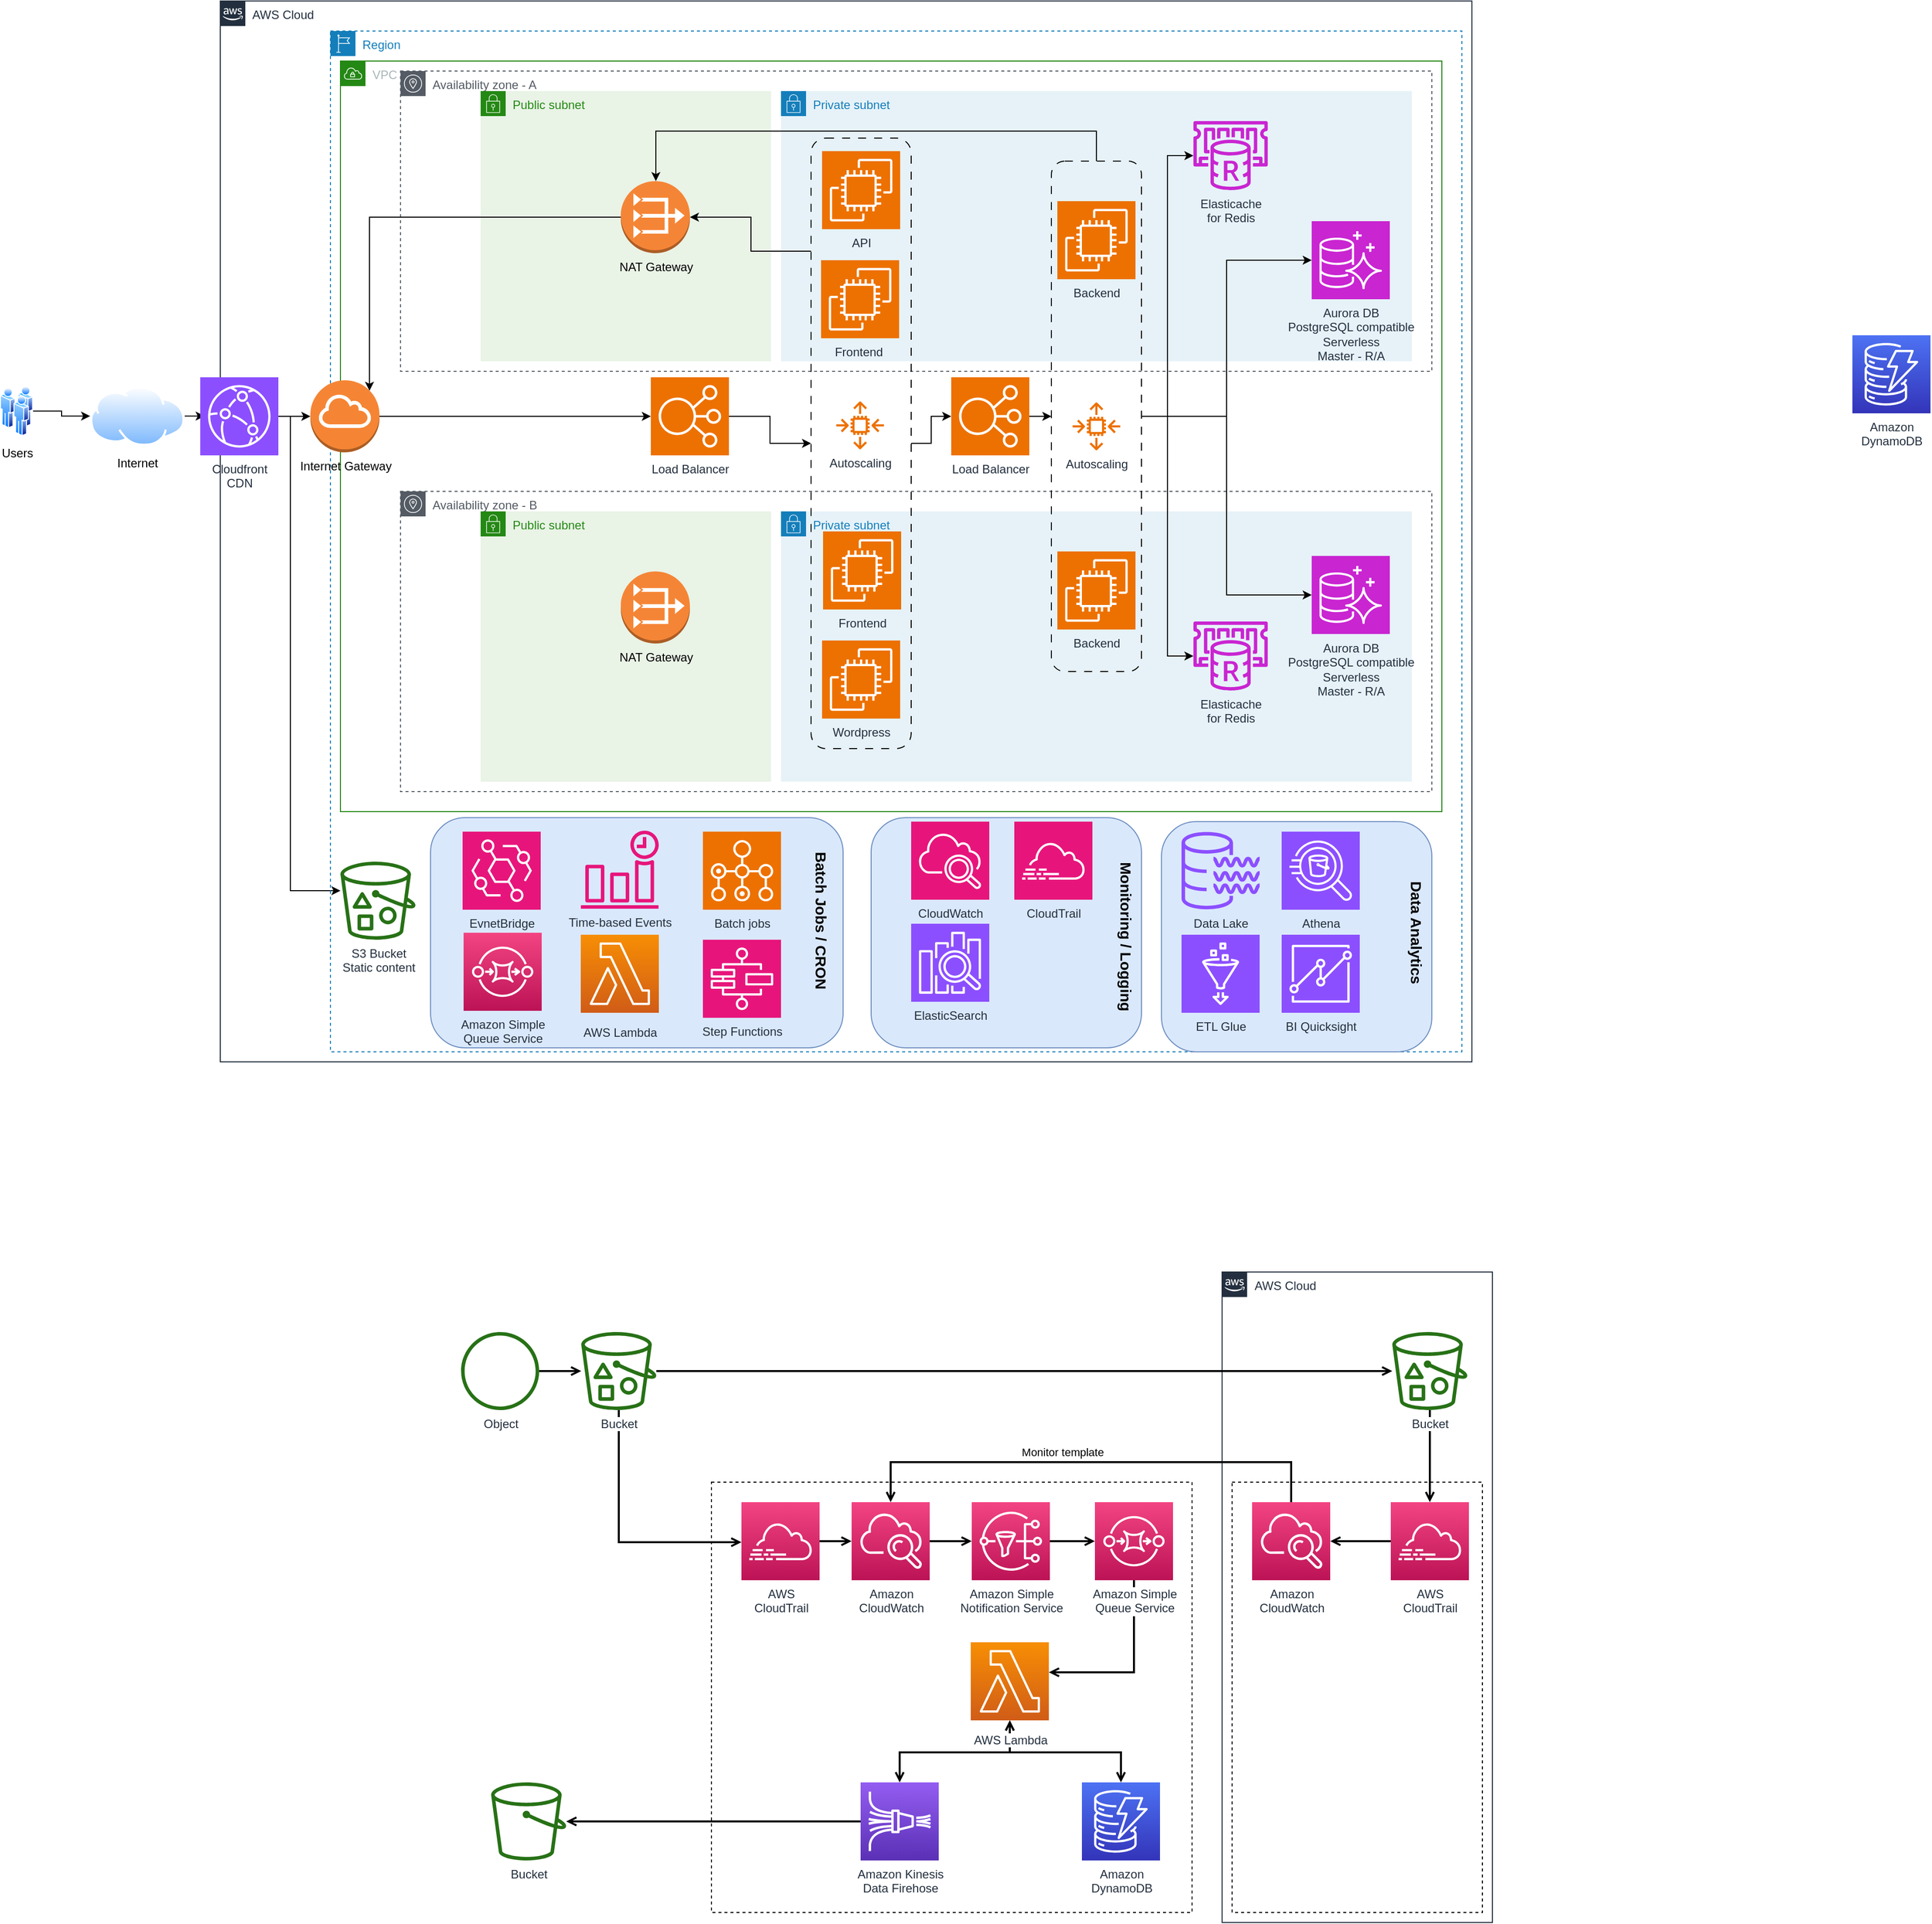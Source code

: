 <mxfile version="22.0.4" type="github">
  <diagram id="Ht1M8jgEwFfnCIfOTk4-" name="Page-1">
    <mxGraphModel dx="3054" dy="1126" grid="1" gridSize="10" guides="1" tooltips="1" connect="1" arrows="1" fold="1" page="1" pageScale="1" pageWidth="1169" pageHeight="827" math="0" shadow="0">
      <root>
        <mxCell id="0" />
        <mxCell id="1" parent="0" />
        <mxCell id="UEzPUAAOIrF-is8g5C7q-74" value="AWS Cloud" style="points=[[0,0],[0.25,0],[0.5,0],[0.75,0],[1,0],[1,0.25],[1,0.5],[1,0.75],[1,1],[0.75,1],[0.5,1],[0.25,1],[0,1],[0,0.75],[0,0.5],[0,0.25]];outlineConnect=0;gradientColor=none;html=1;whiteSpace=wrap;fontSize=12;fontStyle=0;shape=mxgraph.aws4.group;grIcon=mxgraph.aws4.group_aws_cloud_alt;strokeColor=#232F3E;fillColor=none;verticalAlign=top;align=left;spacingLeft=30;fontColor=#232F3E;dashed=0;labelBackgroundColor=#ffffff;container=0;pointerEvents=0;collapsible=0;recursiveResize=0;" parent="1" vertex="1">
          <mxGeometry x="-50" y="80" width="1250" height="1060" as="geometry" />
        </mxCell>
        <mxCell id="UEzPUAAOIrF-is8g5C7q-107" value="" style="rounded=0;whiteSpace=wrap;html=1;labelBackgroundColor=none;fillColor=none;dashed=1;container=1;pointerEvents=0;collapsible=0;recursiveResize=0;" parent="1" vertex="1">
          <mxGeometry x="440.5" y="1560" width="480" height="430" as="geometry" />
        </mxCell>
        <mxCell id="UEzPUAAOIrF-is8g5C7q-75" value="AWS Cloud" style="points=[[0,0],[0.25,0],[0.5,0],[0.75,0],[1,0],[1,0.25],[1,0.5],[1,0.75],[1,1],[0.75,1],[0.5,1],[0.25,1],[0,1],[0,0.75],[0,0.5],[0,0.25]];outlineConnect=0;gradientColor=none;html=1;whiteSpace=wrap;fontSize=12;fontStyle=0;shape=mxgraph.aws4.group;grIcon=mxgraph.aws4.group_aws_cloud_alt;strokeColor=#232F3E;fillColor=none;verticalAlign=top;align=left;spacingLeft=30;fontColor=#232F3E;dashed=0;labelBackgroundColor=#ffffff;container=1;pointerEvents=0;collapsible=0;recursiveResize=0;" parent="1" vertex="1">
          <mxGeometry x="950.5" y="1350" width="270" height="650" as="geometry" />
        </mxCell>
        <mxCell id="UEzPUAAOIrF-is8g5C7q-88" value="" style="edgeStyle=orthogonalEdgeStyle;rounded=0;orthogonalLoop=1;jettySize=auto;html=1;endArrow=open;endFill=0;strokeWidth=2;" parent="1" source="UEzPUAAOIrF-is8g5C7q-76" target="UEzPUAAOIrF-is8g5C7q-77" edge="1">
          <mxGeometry relative="1" as="geometry" />
        </mxCell>
        <mxCell id="UEzPUAAOIrF-is8g5C7q-89" value="" style="edgeStyle=orthogonalEdgeStyle;rounded=0;orthogonalLoop=1;jettySize=auto;html=1;endArrow=open;endFill=0;strokeWidth=2;" parent="1" source="UEzPUAAOIrF-is8g5C7q-77" target="UEzPUAAOIrF-is8g5C7q-79" edge="1">
          <mxGeometry relative="1" as="geometry">
            <Array as="points">
              <mxPoint x="348.5" y="1620" />
            </Array>
          </mxGeometry>
        </mxCell>
        <mxCell id="UEzPUAAOIrF-is8g5C7q-106" style="edgeStyle=orthogonalEdgeStyle;rounded=0;orthogonalLoop=1;jettySize=auto;html=1;endArrow=open;endFill=0;strokeWidth=2;" parent="1" source="UEzPUAAOIrF-is8g5C7q-77" target="UEzPUAAOIrF-is8g5C7q-78" edge="1">
          <mxGeometry relative="1" as="geometry" />
        </mxCell>
        <mxCell id="UEzPUAAOIrF-is8g5C7q-104" style="edgeStyle=orthogonalEdgeStyle;rounded=0;orthogonalLoop=1;jettySize=auto;html=1;endArrow=open;endFill=0;strokeWidth=2;" parent="1" source="UEzPUAAOIrF-is8g5C7q-78" target="UEzPUAAOIrF-is8g5C7q-84" edge="1">
          <mxGeometry relative="1" as="geometry" />
        </mxCell>
        <mxCell id="UEzPUAAOIrF-is8g5C7q-90" value="" style="edgeStyle=orthogonalEdgeStyle;rounded=0;orthogonalLoop=1;jettySize=auto;html=1;endArrow=open;endFill=0;strokeWidth=2;" parent="1" source="UEzPUAAOIrF-is8g5C7q-79" target="UEzPUAAOIrF-is8g5C7q-80" edge="1">
          <mxGeometry relative="1" as="geometry" />
        </mxCell>
        <mxCell id="UEzPUAAOIrF-is8g5C7q-91" value="" style="edgeStyle=orthogonalEdgeStyle;rounded=0;orthogonalLoop=1;jettySize=auto;html=1;endArrow=open;endFill=0;strokeWidth=2;" parent="1" source="UEzPUAAOIrF-is8g5C7q-80" target="UEzPUAAOIrF-is8g5C7q-81" edge="1">
          <mxGeometry relative="1" as="geometry" />
        </mxCell>
        <mxCell id="UEzPUAAOIrF-is8g5C7q-92" value="" style="edgeStyle=orthogonalEdgeStyle;rounded=0;orthogonalLoop=1;jettySize=auto;html=1;endArrow=open;endFill=0;strokeWidth=2;" parent="1" source="UEzPUAAOIrF-is8g5C7q-81" target="UEzPUAAOIrF-is8g5C7q-82" edge="1">
          <mxGeometry relative="1" as="geometry" />
        </mxCell>
        <mxCell id="UEzPUAAOIrF-is8g5C7q-93" style="edgeStyle=orthogonalEdgeStyle;rounded=0;orthogonalLoop=1;jettySize=auto;html=1;endArrow=open;endFill=0;strokeWidth=2;" parent="1" source="UEzPUAAOIrF-is8g5C7q-82" target="UEzPUAAOIrF-is8g5C7q-85" edge="1">
          <mxGeometry relative="1" as="geometry">
            <Array as="points">
              <mxPoint x="862.5" y="1750" />
            </Array>
          </mxGeometry>
        </mxCell>
        <mxCell id="UEzPUAAOIrF-is8g5C7q-105" value="Monitor template" style="edgeStyle=orthogonalEdgeStyle;rounded=0;orthogonalLoop=1;jettySize=auto;html=1;endArrow=open;endFill=0;strokeWidth=2;" parent="1" source="UEzPUAAOIrF-is8g5C7q-83" target="UEzPUAAOIrF-is8g5C7q-80" edge="1">
          <mxGeometry x="0.121" y="-10" relative="1" as="geometry">
            <Array as="points">
              <mxPoint x="1019.5" y="1540" />
              <mxPoint x="619.5" y="1540" />
            </Array>
            <mxPoint as="offset" />
          </mxGeometry>
        </mxCell>
        <mxCell id="UEzPUAAOIrF-is8g5C7q-101" value="" style="edgeStyle=orthogonalEdgeStyle;rounded=0;orthogonalLoop=1;jettySize=auto;html=1;endArrow=open;endFill=0;strokeWidth=2;" parent="1" source="UEzPUAAOIrF-is8g5C7q-84" target="UEzPUAAOIrF-is8g5C7q-83" edge="1">
          <mxGeometry relative="1" as="geometry" />
        </mxCell>
        <mxCell id="UEzPUAAOIrF-is8g5C7q-96" style="edgeStyle=orthogonalEdgeStyle;rounded=0;orthogonalLoop=1;jettySize=auto;html=1;endArrow=open;endFill=0;strokeWidth=2;startArrow=open;startFill=0;" parent="1" source="UEzPUAAOIrF-is8g5C7q-85" target="UEzPUAAOIrF-is8g5C7q-86" edge="1">
          <mxGeometry relative="1" as="geometry">
            <Array as="points">
              <mxPoint x="738.5" y="1830" />
              <mxPoint x="628.5" y="1830" />
            </Array>
          </mxGeometry>
        </mxCell>
        <mxCell id="UEzPUAAOIrF-is8g5C7q-97" style="edgeStyle=orthogonalEdgeStyle;rounded=0;orthogonalLoop=1;jettySize=auto;html=1;endArrow=open;endFill=0;strokeWidth=2;startArrow=open;startFill=0;" parent="1" source="UEzPUAAOIrF-is8g5C7q-85" target="UEzPUAAOIrF-is8g5C7q-87" edge="1">
          <mxGeometry relative="1" as="geometry">
            <Array as="points">
              <mxPoint x="784.5" y="1830" />
              <mxPoint x="959.5" y="1830" />
            </Array>
          </mxGeometry>
        </mxCell>
        <mxCell id="UEzPUAAOIrF-is8g5C7q-100" style="edgeStyle=orthogonalEdgeStyle;rounded=0;orthogonalLoop=1;jettySize=auto;html=1;endArrow=open;endFill=0;strokeWidth=2;" parent="1" source="UEzPUAAOIrF-is8g5C7q-86" target="UEzPUAAOIrF-is8g5C7q-98" edge="1">
          <mxGeometry relative="1" as="geometry" />
        </mxCell>
        <mxCell id="UEzPUAAOIrF-is8g5C7q-76" value="Object" style="outlineConnect=0;fontColor=#232F3E;gradientColor=none;fillColor=#277116;strokeColor=none;dashed=0;verticalLabelPosition=bottom;verticalAlign=top;align=center;html=1;fontSize=12;fontStyle=0;aspect=fixed;pointerEvents=1;shape=mxgraph.aws4.object;labelBackgroundColor=#ffffff;" parent="1" vertex="1">
          <mxGeometry x="190.5" y="1410" width="78" height="78" as="geometry" />
        </mxCell>
        <mxCell id="UEzPUAAOIrF-is8g5C7q-77" value="Bucket" style="outlineConnect=0;fontColor=#232F3E;gradientColor=none;fillColor=#277116;strokeColor=none;dashed=0;verticalLabelPosition=bottom;verticalAlign=top;align=center;html=1;fontSize=12;fontStyle=0;aspect=fixed;pointerEvents=1;shape=mxgraph.aws4.bucket_with_objects;labelBackgroundColor=#ffffff;" parent="1" vertex="1">
          <mxGeometry x="310.5" y="1410" width="75" height="78" as="geometry" />
        </mxCell>
        <mxCell id="UEzPUAAOIrF-is8g5C7q-78" value="Bucket" style="outlineConnect=0;fontColor=#232F3E;gradientColor=none;fillColor=#277116;strokeColor=none;dashed=0;verticalLabelPosition=bottom;verticalAlign=top;align=center;html=1;fontSize=12;fontStyle=0;aspect=fixed;pointerEvents=1;shape=mxgraph.aws4.bucket_with_objects;labelBackgroundColor=#ffffff;" parent="1" vertex="1">
          <mxGeometry x="1120.5" y="1410" width="75" height="78" as="geometry" />
        </mxCell>
        <mxCell id="UEzPUAAOIrF-is8g5C7q-79" value="AWS&lt;br&gt;CloudTrail" style="outlineConnect=0;fontColor=#232F3E;gradientColor=#F34482;gradientDirection=north;fillColor=#BC1356;strokeColor=#ffffff;dashed=0;verticalLabelPosition=bottom;verticalAlign=top;align=center;html=1;fontSize=12;fontStyle=0;aspect=fixed;shape=mxgraph.aws4.resourceIcon;resIcon=mxgraph.aws4.cloudtrail;labelBackgroundColor=#ffffff;" parent="1" vertex="1">
          <mxGeometry x="470.5" y="1580" width="78" height="78" as="geometry" />
        </mxCell>
        <mxCell id="UEzPUAAOIrF-is8g5C7q-80" value="Amazon&lt;br&gt;CloudWatch" style="outlineConnect=0;fontColor=#232F3E;gradientColor=#F34482;gradientDirection=north;fillColor=#BC1356;strokeColor=#ffffff;dashed=0;verticalLabelPosition=bottom;verticalAlign=top;align=center;html=1;fontSize=12;fontStyle=0;aspect=fixed;shape=mxgraph.aws4.resourceIcon;resIcon=mxgraph.aws4.cloudwatch;labelBackgroundColor=#ffffff;" parent="1" vertex="1">
          <mxGeometry x="580.5" y="1580" width="78" height="78" as="geometry" />
        </mxCell>
        <mxCell id="UEzPUAAOIrF-is8g5C7q-81" value="Amazon Simple&lt;br&gt;Notification Service&lt;br&gt;" style="outlineConnect=0;fontColor=#232F3E;gradientColor=#F34482;gradientDirection=north;fillColor=#BC1356;strokeColor=#ffffff;dashed=0;verticalLabelPosition=bottom;verticalAlign=top;align=center;html=1;fontSize=12;fontStyle=0;aspect=fixed;shape=mxgraph.aws4.resourceIcon;resIcon=mxgraph.aws4.sns;labelBackgroundColor=#ffffff;" parent="1" vertex="1">
          <mxGeometry x="700.5" y="1580" width="78" height="78" as="geometry" />
        </mxCell>
        <mxCell id="UEzPUAAOIrF-is8g5C7q-82" value="Amazon Simple&lt;br&gt;Queue Service&lt;br&gt;" style="outlineConnect=0;fontColor=#232F3E;gradientColor=#F34482;gradientDirection=north;fillColor=#BC1356;strokeColor=#ffffff;dashed=0;verticalLabelPosition=bottom;verticalAlign=top;align=center;html=1;fontSize=12;fontStyle=0;aspect=fixed;shape=mxgraph.aws4.resourceIcon;resIcon=mxgraph.aws4.sqs;labelBackgroundColor=#ffffff;" parent="1" vertex="1">
          <mxGeometry x="823.5" y="1580" width="78" height="78" as="geometry" />
        </mxCell>
        <mxCell id="UEzPUAAOIrF-is8g5C7q-83" value="Amazon&lt;br&gt;CloudWatch&lt;br&gt;" style="outlineConnect=0;fontColor=#232F3E;gradientColor=#F34482;gradientDirection=north;fillColor=#BC1356;strokeColor=#ffffff;dashed=0;verticalLabelPosition=bottom;verticalAlign=top;align=center;html=1;fontSize=12;fontStyle=0;aspect=fixed;shape=mxgraph.aws4.resourceIcon;resIcon=mxgraph.aws4.cloudwatch;labelBackgroundColor=#ffffff;" parent="1" vertex="1">
          <mxGeometry x="980.5" y="1580" width="78" height="78" as="geometry" />
        </mxCell>
        <mxCell id="UEzPUAAOIrF-is8g5C7q-84" value="AWS&lt;br&gt;CloudTrail" style="outlineConnect=0;fontColor=#232F3E;gradientColor=#F34482;gradientDirection=north;fillColor=#BC1356;strokeColor=#ffffff;dashed=0;verticalLabelPosition=bottom;verticalAlign=top;align=center;html=1;fontSize=12;fontStyle=0;aspect=fixed;shape=mxgraph.aws4.resourceIcon;resIcon=mxgraph.aws4.cloudtrail;labelBackgroundColor=#ffffff;" parent="1" vertex="1">
          <mxGeometry x="1119" y="1580" width="78" height="78" as="geometry" />
        </mxCell>
        <mxCell id="UEzPUAAOIrF-is8g5C7q-85" value="AWS Lambda" style="outlineConnect=0;fontColor=#232F3E;gradientColor=#F78E04;gradientDirection=north;fillColor=#D05C17;strokeColor=#ffffff;dashed=0;verticalLabelPosition=bottom;verticalAlign=top;align=center;html=1;fontSize=12;fontStyle=0;aspect=fixed;shape=mxgraph.aws4.resourceIcon;resIcon=mxgraph.aws4.lambda;labelBackgroundColor=#ffffff;spacingTop=6;" parent="1" vertex="1">
          <mxGeometry x="699.5" y="1720" width="78" height="78" as="geometry" />
        </mxCell>
        <mxCell id="UEzPUAAOIrF-is8g5C7q-86" value="Amazon Kinesis&lt;br&gt;Data&amp;nbsp;Firehose" style="outlineConnect=0;fontColor=#232F3E;gradientColor=#945DF2;gradientDirection=north;fillColor=#5A30B5;strokeColor=#ffffff;dashed=0;verticalLabelPosition=bottom;verticalAlign=top;align=center;html=1;fontSize=12;fontStyle=0;aspect=fixed;shape=mxgraph.aws4.resourceIcon;resIcon=mxgraph.aws4.kinesis_data_firehose;labelBackgroundColor=#ffffff;" parent="1" vertex="1">
          <mxGeometry x="589.5" y="1860" width="78" height="78" as="geometry" />
        </mxCell>
        <mxCell id="UEzPUAAOIrF-is8g5C7q-87" value="Amazon&lt;br&gt;DynamoDB" style="outlineConnect=0;fontColor=#232F3E;gradientColor=#4D72F3;gradientDirection=north;fillColor=#3334B9;strokeColor=#ffffff;dashed=0;verticalLabelPosition=bottom;verticalAlign=top;align=center;html=1;fontSize=12;fontStyle=0;aspect=fixed;shape=mxgraph.aws4.resourceIcon;resIcon=mxgraph.aws4.dynamodb;labelBackgroundColor=#ffffff;" parent="1" vertex="1">
          <mxGeometry x="810.5" y="1860" width="78" height="78" as="geometry" />
        </mxCell>
        <mxCell id="UEzPUAAOIrF-is8g5C7q-98" value="Bucket" style="outlineConnect=0;fontColor=#232F3E;gradientColor=none;fillColor=#277116;strokeColor=none;dashed=0;verticalLabelPosition=bottom;verticalAlign=top;align=center;html=1;fontSize=12;fontStyle=0;aspect=fixed;pointerEvents=1;shape=mxgraph.aws4.bucket;labelBackgroundColor=#ffffff;" parent="1" vertex="1">
          <mxGeometry x="220.5" y="1860" width="75" height="78" as="geometry" />
        </mxCell>
        <mxCell id="UEzPUAAOIrF-is8g5C7q-108" value="" style="rounded=0;whiteSpace=wrap;html=1;labelBackgroundColor=none;fillColor=none;dashed=1;container=1;pointerEvents=0;collapsible=0;recursiveResize=0;" parent="1" vertex="1">
          <mxGeometry x="960.5" y="1560" width="250" height="430" as="geometry" />
        </mxCell>
        <mxCell id="7wpaLqHAbszPJoUJO51N-19" value="Amazon&lt;br&gt;DynamoDB" style="outlineConnect=0;fontColor=#232F3E;gradientColor=#4D72F3;gradientDirection=north;fillColor=#3334B9;strokeColor=#ffffff;dashed=0;verticalLabelPosition=bottom;verticalAlign=top;align=center;html=1;fontSize=12;fontStyle=0;aspect=fixed;shape=mxgraph.aws4.resourceIcon;resIcon=mxgraph.aws4.dynamodb;labelBackgroundColor=#ffffff;" parent="1" vertex="1">
          <mxGeometry x="1580" y="414" width="78" height="78" as="geometry" />
        </mxCell>
        <mxCell id="7wpaLqHAbszPJoUJO51N-38" style="edgeStyle=orthogonalEdgeStyle;rounded=0;orthogonalLoop=1;jettySize=auto;html=1;" parent="1" source="7wpaLqHAbszPJoUJO51N-34" target="7wpaLqHAbszPJoUJO51N-36" edge="1">
          <mxGeometry relative="1" as="geometry" />
        </mxCell>
        <mxCell id="7wpaLqHAbszPJoUJO51N-34" value="Internet" style="image;aspect=fixed;perimeter=ellipsePerimeter;html=1;align=center;shadow=0;dashed=0;spacingTop=3;image=img/lib/active_directory/internet_cloud.svg;" parent="1" vertex="1">
          <mxGeometry x="-180" y="465" width="94.44" height="59.5" as="geometry" />
        </mxCell>
        <mxCell id="7wpaLqHAbszPJoUJO51N-39" style="edgeStyle=orthogonalEdgeStyle;rounded=0;orthogonalLoop=1;jettySize=auto;html=1;" parent="1" source="7wpaLqHAbszPJoUJO51N-35" target="7wpaLqHAbszPJoUJO51N-34" edge="1">
          <mxGeometry relative="1" as="geometry" />
        </mxCell>
        <mxCell id="7wpaLqHAbszPJoUJO51N-35" value="Users" style="image;aspect=fixed;perimeter=ellipsePerimeter;html=1;align=center;shadow=0;dashed=0;spacingTop=3;image=img/lib/active_directory/users.svg;" parent="1" vertex="1">
          <mxGeometry x="-270" y="464.75" width="33" height="50" as="geometry" />
        </mxCell>
        <mxCell id="7wpaLqHAbszPJoUJO51N-37" style="edgeStyle=orthogonalEdgeStyle;rounded=0;orthogonalLoop=1;jettySize=auto;html=1;" parent="1" source="7wpaLqHAbszPJoUJO51N-36" target="7wpaLqHAbszPJoUJO51N-8" edge="1">
          <mxGeometry relative="1" as="geometry" />
        </mxCell>
        <mxCell id="UYHGHOztyEsDpaYVJSzj-14" style="edgeStyle=orthogonalEdgeStyle;rounded=0;orthogonalLoop=1;jettySize=auto;html=1;" edge="1" parent="1" source="7wpaLqHAbszPJoUJO51N-36" target="UYHGHOztyEsDpaYVJSzj-12">
          <mxGeometry relative="1" as="geometry">
            <Array as="points">
              <mxPoint x="20" y="495" />
              <mxPoint x="20" y="969" />
            </Array>
          </mxGeometry>
        </mxCell>
        <mxCell id="7wpaLqHAbszPJoUJO51N-36" value="Cloudfront &lt;br&gt;CDN" style="sketch=0;points=[[0,0,0],[0.25,0,0],[0.5,0,0],[0.75,0,0],[1,0,0],[0,1,0],[0.25,1,0],[0.5,1,0],[0.75,1,0],[1,1,0],[0,0.25,0],[0,0.5,0],[0,0.75,0],[1,0.25,0],[1,0.5,0],[1,0.75,0]];outlineConnect=0;fontColor=#232F3E;fillColor=#8C4FFF;strokeColor=#ffffff;dashed=0;verticalLabelPosition=bottom;verticalAlign=top;align=center;html=1;fontSize=12;fontStyle=0;aspect=fixed;shape=mxgraph.aws4.resourceIcon;resIcon=mxgraph.aws4.cloudfront;" parent="1" vertex="1">
          <mxGeometry x="-70" y="456" width="78" height="78" as="geometry" />
        </mxCell>
        <mxCell id="7wpaLqHAbszPJoUJO51N-1" value="VPC" style="points=[[0,0],[0.25,0],[0.5,0],[0.75,0],[1,0],[1,0.25],[1,0.5],[1,0.75],[1,1],[0.75,1],[0.5,1],[0.25,1],[0,1],[0,0.75],[0,0.5],[0,0.25]];outlineConnect=0;gradientColor=none;html=1;whiteSpace=wrap;fontSize=12;fontStyle=0;container=1;pointerEvents=0;collapsible=0;recursiveResize=0;shape=mxgraph.aws4.group;grIcon=mxgraph.aws4.group_vpc;strokeColor=#248814;fillColor=none;verticalAlign=top;align=left;spacingLeft=30;fontColor=#AAB7B8;dashed=0;" parent="1" vertex="1">
          <mxGeometry x="70" y="140" width="1100" height="750" as="geometry" />
        </mxCell>
        <mxCell id="7wpaLqHAbszPJoUJO51N-2" value="Region" style="points=[[0,0],[0.25,0],[0.5,0],[0.75,0],[1,0],[1,0.25],[1,0.5],[1,0.75],[1,1],[0.75,1],[0.5,1],[0.25,1],[0,1],[0,0.75],[0,0.5],[0,0.25]];outlineConnect=0;gradientColor=none;html=1;whiteSpace=wrap;fontSize=12;fontStyle=0;container=1;pointerEvents=0;collapsible=0;recursiveResize=0;shape=mxgraph.aws4.group;grIcon=mxgraph.aws4.group_region;strokeColor=#147EBA;fillColor=none;verticalAlign=top;align=left;spacingLeft=30;fontColor=#147EBA;dashed=1;" parent="1" vertex="1">
          <mxGeometry x="60" y="110" width="1130" height="1020" as="geometry" />
        </mxCell>
        <mxCell id="UYHGHOztyEsDpaYVJSzj-15" value="" style="rounded=1;whiteSpace=wrap;html=1;fillColor=#dae8fc;strokeColor=#6c8ebf;" vertex="1" parent="7wpaLqHAbszPJoUJO51N-2">
          <mxGeometry x="100" y="786" width="412" height="230" as="geometry" />
        </mxCell>
        <mxCell id="7wpaLqHAbszPJoUJO51N-29" value="Availability zone - B" style="sketch=0;outlineConnect=0;gradientColor=none;html=1;whiteSpace=wrap;fontSize=12;fontStyle=0;shape=mxgraph.aws4.group;grIcon=mxgraph.aws4.group_availability_zone;strokeColor=#545B64;fillColor=none;verticalAlign=top;align=left;spacingLeft=30;fontColor=#545B64;dashed=1;" parent="7wpaLqHAbszPJoUJO51N-2" vertex="1">
          <mxGeometry x="70" y="460" width="1030" height="300" as="geometry" />
        </mxCell>
        <mxCell id="7wpaLqHAbszPJoUJO51N-4" value="Private subnet" style="points=[[0,0],[0.25,0],[0.5,0],[0.75,0],[1,0],[1,0.25],[1,0.5],[1,0.75],[1,1],[0.75,1],[0.5,1],[0.25,1],[0,1],[0,0.75],[0,0.5],[0,0.25]];outlineConnect=0;gradientColor=none;html=1;whiteSpace=wrap;fontSize=12;fontStyle=0;container=0;pointerEvents=0;collapsible=0;recursiveResize=0;shape=mxgraph.aws4.group;grIcon=mxgraph.aws4.group_security_group;grStroke=0;strokeColor=#147EBA;fillColor=#E6F2F8;verticalAlign=top;align=left;spacingLeft=30;fontColor=#147EBA;dashed=0;" parent="7wpaLqHAbszPJoUJO51N-2" vertex="1">
          <mxGeometry x="450" y="60" width="630" height="270" as="geometry" />
        </mxCell>
        <mxCell id="7wpaLqHAbszPJoUJO51N-26" value="Availability zone - A" style="sketch=0;outlineConnect=0;gradientColor=none;html=1;whiteSpace=wrap;fontSize=12;fontStyle=0;shape=mxgraph.aws4.group;grIcon=mxgraph.aws4.group_availability_zone;strokeColor=#545B64;fillColor=none;verticalAlign=top;align=left;spacingLeft=30;fontColor=#545B64;dashed=1;" parent="7wpaLqHAbszPJoUJO51N-2" vertex="1">
          <mxGeometry x="70" y="40" width="1030" height="300" as="geometry" />
        </mxCell>
        <mxCell id="7wpaLqHAbszPJoUJO51N-3" value="Public subnet" style="points=[[0,0],[0.25,0],[0.5,0],[0.75,0],[1,0],[1,0.25],[1,0.5],[1,0.75],[1,1],[0.75,1],[0.5,1],[0.25,1],[0,1],[0,0.75],[0,0.5],[0,0.25]];outlineConnect=0;gradientColor=none;html=1;whiteSpace=wrap;fontSize=12;fontStyle=0;container=1;pointerEvents=0;collapsible=0;recursiveResize=0;shape=mxgraph.aws4.group;grIcon=mxgraph.aws4.group_security_group;grStroke=0;strokeColor=#248814;fillColor=#E9F3E6;verticalAlign=top;align=left;spacingLeft=30;fontColor=#248814;dashed=0;" parent="7wpaLqHAbszPJoUJO51N-2" vertex="1">
          <mxGeometry x="150" y="60" width="290" height="270" as="geometry" />
        </mxCell>
        <mxCell id="7wpaLqHAbszPJoUJO51N-33" style="edgeStyle=orthogonalEdgeStyle;rounded=0;orthogonalLoop=1;jettySize=auto;html=1;" parent="7wpaLqHAbszPJoUJO51N-2" source="7wpaLqHAbszPJoUJO51N-8" target="7wpaLqHAbszPJoUJO51N-24" edge="1">
          <mxGeometry relative="1" as="geometry" />
        </mxCell>
        <mxCell id="7wpaLqHAbszPJoUJO51N-32" style="edgeStyle=orthogonalEdgeStyle;rounded=0;orthogonalLoop=1;jettySize=auto;html=1;entryX=0;entryY=0.5;entryDx=0;entryDy=0;" parent="7wpaLqHAbszPJoUJO51N-2" source="7wpaLqHAbszPJoUJO51N-6" target="7wpaLqHAbszPJoUJO51N-27" edge="1">
          <mxGeometry relative="1" as="geometry" />
        </mxCell>
        <mxCell id="7wpaLqHAbszPJoUJO51N-6" value="Load Balancer" style="sketch=0;points=[[0,0,0],[0.25,0,0],[0.5,0,0],[0.75,0,0],[1,0,0],[0,1,0],[0.25,1,0],[0.5,1,0],[0.75,1,0],[1,1,0],[0,0.25,0],[0,0.5,0],[0,0.75,0],[1,0.25,0],[1,0.5,0],[1,0.75,0]];outlineConnect=0;fontColor=#232F3E;fillColor=#ED7100;strokeColor=#ffffff;dashed=0;verticalLabelPosition=bottom;verticalAlign=top;align=center;html=1;fontSize=12;fontStyle=0;aspect=fixed;shape=mxgraph.aws4.resourceIcon;resIcon=mxgraph.aws4.elastic_load_balancing;" parent="7wpaLqHAbszPJoUJO51N-2" vertex="1">
          <mxGeometry x="620" y="346" width="78" height="78" as="geometry" />
        </mxCell>
        <mxCell id="7wpaLqHAbszPJoUJO51N-12" value="Autoscaling" style="sketch=0;outlineConnect=0;fontColor=#232F3E;gradientColor=none;fillColor=#ED7100;strokeColor=none;dashed=0;verticalLabelPosition=bottom;verticalAlign=top;align=center;html=1;fontSize=12;fontStyle=0;aspect=fixed;pointerEvents=1;shape=mxgraph.aws4.auto_scaling2;" parent="7wpaLqHAbszPJoUJO51N-2" vertex="1">
          <mxGeometry x="741" y="371" width="48" height="48" as="geometry" />
        </mxCell>
        <mxCell id="7wpaLqHAbszPJoUJO51N-30" style="edgeStyle=orthogonalEdgeStyle;rounded=0;orthogonalLoop=1;jettySize=auto;html=1;entryX=0;entryY=0.5;entryDx=0;entryDy=0;" parent="7wpaLqHAbszPJoUJO51N-2" source="7wpaLqHAbszPJoUJO51N-24" target="7wpaLqHAbszPJoUJO51N-25" edge="1">
          <mxGeometry relative="1" as="geometry" />
        </mxCell>
        <mxCell id="7wpaLqHAbszPJoUJO51N-24" value="Load Balancer" style="sketch=0;points=[[0,0,0],[0.25,0,0],[0.5,0,0],[0.75,0,0],[1,0,0],[0,1,0],[0.25,1,0],[0.5,1,0],[0.75,1,0],[1,1,0],[0,0.25,0],[0,0.5,0],[0,0.75,0],[1,0.25,0],[1,0.5,0],[1,0.75,0]];outlineConnect=0;fontColor=#232F3E;fillColor=#ED7100;strokeColor=#ffffff;dashed=0;verticalLabelPosition=bottom;verticalAlign=top;align=center;html=1;fontSize=12;fontStyle=0;aspect=fixed;shape=mxgraph.aws4.resourceIcon;resIcon=mxgraph.aws4.elastic_load_balancing;" parent="7wpaLqHAbszPJoUJO51N-2" vertex="1">
          <mxGeometry x="320" y="346" width="78" height="78" as="geometry" />
        </mxCell>
        <mxCell id="7wpaLqHAbszPJoUJO51N-9" value="Backend" style="sketch=0;points=[[0,0,0],[0.25,0,0],[0.5,0,0],[0.75,0,0],[1,0,0],[0,1,0],[0.25,1,0],[0.5,1,0],[0.75,1,0],[1,1,0],[0,0.25,0],[0,0.5,0],[0,0.75,0],[1,0.25,0],[1,0.5,0],[1,0.75,0]];outlineConnect=0;fontColor=#232F3E;fillColor=#ED7100;strokeColor=#ffffff;dashed=0;verticalLabelPosition=bottom;verticalAlign=top;align=center;html=1;fontSize=12;fontStyle=0;aspect=fixed;shape=mxgraph.aws4.resourceIcon;resIcon=mxgraph.aws4.ec2;" parent="7wpaLqHAbszPJoUJO51N-2" vertex="1">
          <mxGeometry x="726" y="170" width="78" height="78" as="geometry" />
        </mxCell>
        <mxCell id="7wpaLqHAbszPJoUJO51N-11" value="Frontend&amp;nbsp; " style="sketch=0;points=[[0,0,0],[0.25,0,0],[0.5,0,0],[0.75,0,0],[1,0,0],[0,1,0],[0.25,1,0],[0.5,1,0],[0.75,1,0],[1,1,0],[0,0.25,0],[0,0.5,0],[0,0.75,0],[1,0.25,0],[1,0.5,0],[1,0.75,0]];outlineConnect=0;fontColor=#232F3E;fillColor=#ED7100;strokeColor=#ffffff;dashed=0;verticalLabelPosition=bottom;verticalAlign=top;align=center;html=1;fontSize=12;fontStyle=0;aspect=fixed;shape=mxgraph.aws4.resourceIcon;resIcon=mxgraph.aws4.ec2;" parent="7wpaLqHAbszPJoUJO51N-2" vertex="1">
          <mxGeometry x="490" y="229" width="78" height="78" as="geometry" />
        </mxCell>
        <mxCell id="7wpaLqHAbszPJoUJO51N-14" value="&lt;div&gt;Elasticache&lt;/div&gt;&lt;div&gt;for Redis&lt;/div&gt;" style="sketch=0;outlineConnect=0;fontColor=#232F3E;gradientColor=none;fillColor=#C925D1;strokeColor=none;dashed=0;verticalLabelPosition=bottom;verticalAlign=top;align=center;html=1;fontSize=12;fontStyle=0;aspect=fixed;pointerEvents=1;shape=mxgraph.aws4.elasticache_for_redis;" parent="7wpaLqHAbszPJoUJO51N-2" vertex="1">
          <mxGeometry x="860" y="90" width="78" height="69" as="geometry" />
        </mxCell>
        <mxCell id="7wpaLqHAbszPJoUJO51N-40" style="edgeStyle=orthogonalEdgeStyle;rounded=0;orthogonalLoop=1;jettySize=auto;html=1;" parent="7wpaLqHAbszPJoUJO51N-2" source="7wpaLqHAbszPJoUJO51N-25" target="7wpaLqHAbszPJoUJO51N-7" edge="1">
          <mxGeometry relative="1" as="geometry">
            <Array as="points">
              <mxPoint x="420" y="220" />
              <mxPoint x="420" y="186" />
            </Array>
          </mxGeometry>
        </mxCell>
        <mxCell id="7wpaLqHAbszPJoUJO51N-5" value="Autoscaling" style="sketch=0;outlineConnect=0;fontColor=#232F3E;gradientColor=none;fillColor=#ED7100;strokeColor=none;dashed=0;verticalLabelPosition=bottom;verticalAlign=top;align=center;html=1;fontSize=12;fontStyle=0;aspect=fixed;pointerEvents=1;shape=mxgraph.aws4.auto_scaling2;" parent="7wpaLqHAbszPJoUJO51N-2" vertex="1">
          <mxGeometry x="505" y="370" width="48" height="48" as="geometry" />
        </mxCell>
        <mxCell id="7wpaLqHAbszPJoUJO51N-41" style="edgeStyle=orthogonalEdgeStyle;rounded=0;orthogonalLoop=1;jettySize=auto;html=1;" parent="7wpaLqHAbszPJoUJO51N-2" source="7wpaLqHAbszPJoUJO51N-27" target="7wpaLqHAbszPJoUJO51N-7" edge="1">
          <mxGeometry relative="1" as="geometry">
            <Array as="points">
              <mxPoint x="765" y="100" />
              <mxPoint x="325" y="100" />
            </Array>
          </mxGeometry>
        </mxCell>
        <mxCell id="7wpaLqHAbszPJoUJO51N-49" style="edgeStyle=orthogonalEdgeStyle;rounded=0;orthogonalLoop=1;jettySize=auto;html=1;" parent="7wpaLqHAbszPJoUJO51N-2" source="7wpaLqHAbszPJoUJO51N-27" target="7wpaLqHAbszPJoUJO51N-14" edge="1">
          <mxGeometry relative="1" as="geometry" />
        </mxCell>
        <mxCell id="7wpaLqHAbszPJoUJO51N-50" style="edgeStyle=orthogonalEdgeStyle;rounded=0;orthogonalLoop=1;jettySize=auto;html=1;entryX=0;entryY=0.5;entryDx=0;entryDy=0;entryPerimeter=0;" parent="7wpaLqHAbszPJoUJO51N-2" source="7wpaLqHAbszPJoUJO51N-27" target="UYHGHOztyEsDpaYVJSzj-9" edge="1">
          <mxGeometry relative="1" as="geometry" />
        </mxCell>
        <mxCell id="7wpaLqHAbszPJoUJO51N-31" style="edgeStyle=orthogonalEdgeStyle;rounded=0;orthogonalLoop=1;jettySize=auto;html=1;exitX=1;exitY=0.5;exitDx=0;exitDy=0;entryX=0;entryY=0.5;entryDx=0;entryDy=0;entryPerimeter=0;" parent="7wpaLqHAbszPJoUJO51N-2" source="7wpaLqHAbszPJoUJO51N-25" target="7wpaLqHAbszPJoUJO51N-6" edge="1">
          <mxGeometry relative="1" as="geometry" />
        </mxCell>
        <mxCell id="7wpaLqHAbszPJoUJO51N-7" value="NAT Gateway " style="outlineConnect=0;dashed=0;verticalLabelPosition=bottom;verticalAlign=top;align=center;html=1;shape=mxgraph.aws3.vpc_nat_gateway;fillColor=#F58536;gradientColor=none;" parent="7wpaLqHAbszPJoUJO51N-2" vertex="1">
          <mxGeometry x="290" y="150" width="69" height="72" as="geometry" />
        </mxCell>
        <mxCell id="7wpaLqHAbszPJoUJO51N-42" style="edgeStyle=orthogonalEdgeStyle;rounded=0;orthogonalLoop=1;jettySize=auto;html=1;entryX=0.855;entryY=0.145;entryDx=0;entryDy=0;entryPerimeter=0;" parent="7wpaLqHAbszPJoUJO51N-2" source="7wpaLqHAbszPJoUJO51N-7" target="7wpaLqHAbszPJoUJO51N-8" edge="1">
          <mxGeometry relative="1" as="geometry" />
        </mxCell>
        <mxCell id="7wpaLqHAbszPJoUJO51N-43" value="API" style="sketch=0;points=[[0,0,0],[0.25,0,0],[0.5,0,0],[0.75,0,0],[1,0,0],[0,1,0],[0.25,1,0],[0.5,1,0],[0.75,1,0],[1,1,0],[0,0.25,0],[0,0.5,0],[0,0.75,0],[1,0.25,0],[1,0.5,0],[1,0.75,0]];outlineConnect=0;fontColor=#232F3E;fillColor=#ED7100;strokeColor=#ffffff;dashed=0;verticalLabelPosition=bottom;verticalAlign=top;align=center;html=1;fontSize=12;fontStyle=0;aspect=fixed;shape=mxgraph.aws4.resourceIcon;resIcon=mxgraph.aws4.ec2;" parent="7wpaLqHAbszPJoUJO51N-2" vertex="1">
          <mxGeometry x="491" y="120" width="78" height="78" as="geometry" />
        </mxCell>
        <mxCell id="UYHGHOztyEsDpaYVJSzj-1" value="Public subnet" style="points=[[0,0],[0.25,0],[0.5,0],[0.75,0],[1,0],[1,0.25],[1,0.5],[1,0.75],[1,1],[0.75,1],[0.5,1],[0.25,1],[0,1],[0,0.75],[0,0.5],[0,0.25]];outlineConnect=0;gradientColor=none;html=1;whiteSpace=wrap;fontSize=12;fontStyle=0;container=1;pointerEvents=0;collapsible=0;recursiveResize=0;shape=mxgraph.aws4.group;grIcon=mxgraph.aws4.group_security_group;grStroke=0;strokeColor=#248814;fillColor=#E9F3E6;verticalAlign=top;align=left;spacingLeft=30;fontColor=#248814;dashed=0;" vertex="1" parent="7wpaLqHAbszPJoUJO51N-2">
          <mxGeometry x="150" y="480" width="290" height="270" as="geometry" />
        </mxCell>
        <mxCell id="UYHGHOztyEsDpaYVJSzj-2" value="NAT Gateway " style="outlineConnect=0;dashed=0;verticalLabelPosition=bottom;verticalAlign=top;align=center;html=1;shape=mxgraph.aws3.vpc_nat_gateway;fillColor=#F58536;gradientColor=none;" vertex="1" parent="7wpaLqHAbszPJoUJO51N-2">
          <mxGeometry x="290" y="540" width="69" height="72" as="geometry" />
        </mxCell>
        <mxCell id="UYHGHOztyEsDpaYVJSzj-3" value="Private subnet" style="points=[[0,0],[0.25,0],[0.5,0],[0.75,0],[1,0],[1,0.25],[1,0.5],[1,0.75],[1,1],[0.75,1],[0.5,1],[0.25,1],[0,1],[0,0.75],[0,0.5],[0,0.25]];outlineConnect=0;gradientColor=none;html=1;whiteSpace=wrap;fontSize=12;fontStyle=0;container=0;pointerEvents=0;collapsible=0;recursiveResize=0;shape=mxgraph.aws4.group;grIcon=mxgraph.aws4.group_security_group;grStroke=0;strokeColor=#147EBA;fillColor=#E6F2F8;verticalAlign=top;align=left;spacingLeft=30;fontColor=#147EBA;dashed=0;" vertex="1" parent="7wpaLqHAbszPJoUJO51N-2">
          <mxGeometry x="450" y="480" width="630" height="270" as="geometry" />
        </mxCell>
        <mxCell id="7wpaLqHAbszPJoUJO51N-25" value="" style="rounded=1;whiteSpace=wrap;html=1;fillColor=none;dashed=1;dashPattern=8 8;" parent="7wpaLqHAbszPJoUJO51N-2" vertex="1">
          <mxGeometry x="480" y="107" width="100" height="610" as="geometry" />
        </mxCell>
        <mxCell id="UYHGHOztyEsDpaYVJSzj-10" style="edgeStyle=orthogonalEdgeStyle;rounded=0;orthogonalLoop=1;jettySize=auto;html=1;" edge="1" parent="7wpaLqHAbszPJoUJO51N-2" source="7wpaLqHAbszPJoUJO51N-27" target="UYHGHOztyEsDpaYVJSzj-8">
          <mxGeometry relative="1" as="geometry" />
        </mxCell>
        <mxCell id="7wpaLqHAbszPJoUJO51N-27" value="" style="rounded=1;whiteSpace=wrap;html=1;fillColor=none;dashed=1;dashPattern=8 8;" parent="7wpaLqHAbszPJoUJO51N-2" vertex="1">
          <mxGeometry x="720" y="130" width="90" height="510" as="geometry" />
        </mxCell>
        <mxCell id="7wpaLqHAbszPJoUJO51N-8" value="Internet Gateway " style="outlineConnect=0;dashed=0;verticalLabelPosition=bottom;verticalAlign=top;align=center;html=1;shape=mxgraph.aws3.internet_gateway;fillColor=#F58534;gradientColor=none;" parent="7wpaLqHAbszPJoUJO51N-2" vertex="1">
          <mxGeometry x="-20" y="349" width="69" height="72" as="geometry" />
        </mxCell>
        <mxCell id="UYHGHOztyEsDpaYVJSzj-4" value="Wordpress" style="sketch=0;points=[[0,0,0],[0.25,0,0],[0.5,0,0],[0.75,0,0],[1,0,0],[0,1,0],[0.25,1,0],[0.5,1,0],[0.75,1,0],[1,1,0],[0,0.25,0],[0,0.5,0],[0,0.75,0],[1,0.25,0],[1,0.5,0],[1,0.75,0]];outlineConnect=0;fontColor=#232F3E;fillColor=#ED7100;strokeColor=#ffffff;dashed=0;verticalLabelPosition=bottom;verticalAlign=top;align=center;html=1;fontSize=12;fontStyle=0;aspect=fixed;shape=mxgraph.aws4.resourceIcon;resIcon=mxgraph.aws4.ec2;" vertex="1" parent="7wpaLqHAbszPJoUJO51N-2">
          <mxGeometry x="491" y="609" width="78" height="78" as="geometry" />
        </mxCell>
        <mxCell id="UYHGHOztyEsDpaYVJSzj-5" value="Frontend" style="sketch=0;points=[[0,0,0],[0.25,0,0],[0.5,0,0],[0.75,0,0],[1,0,0],[0,1,0],[0.25,1,0],[0.5,1,0],[0.75,1,0],[1,1,0],[0,0.25,0],[0,0.5,0],[0,0.75,0],[1,0.25,0],[1,0.5,0],[1,0.75,0]];outlineConnect=0;fontColor=#232F3E;fillColor=#ED7100;strokeColor=#ffffff;dashed=0;verticalLabelPosition=bottom;verticalAlign=top;align=center;html=1;fontSize=12;fontStyle=0;aspect=fixed;shape=mxgraph.aws4.resourceIcon;resIcon=mxgraph.aws4.ec2;" vertex="1" parent="7wpaLqHAbszPJoUJO51N-2">
          <mxGeometry x="492" y="500" width="78" height="78" as="geometry" />
        </mxCell>
        <mxCell id="UYHGHOztyEsDpaYVJSzj-7" value="Backend" style="sketch=0;points=[[0,0,0],[0.25,0,0],[0.5,0,0],[0.75,0,0],[1,0,0],[0,1,0],[0.25,1,0],[0.5,1,0],[0.75,1,0],[1,1,0],[0,0.25,0],[0,0.5,0],[0,0.75,0],[1,0.25,0],[1,0.5,0],[1,0.75,0]];outlineConnect=0;fontColor=#232F3E;fillColor=#ED7100;strokeColor=#ffffff;dashed=0;verticalLabelPosition=bottom;verticalAlign=top;align=center;html=1;fontSize=12;fontStyle=0;aspect=fixed;shape=mxgraph.aws4.resourceIcon;resIcon=mxgraph.aws4.ec2;" vertex="1" parent="7wpaLqHAbszPJoUJO51N-2">
          <mxGeometry x="726" y="520" width="78" height="78" as="geometry" />
        </mxCell>
        <mxCell id="UYHGHOztyEsDpaYVJSzj-8" value="&lt;div&gt;Elasticache&lt;/div&gt;&lt;div&gt;for Redis&lt;/div&gt;" style="sketch=0;outlineConnect=0;fontColor=#232F3E;gradientColor=none;fillColor=#C925D1;strokeColor=none;dashed=0;verticalLabelPosition=bottom;verticalAlign=top;align=center;html=1;fontSize=12;fontStyle=0;aspect=fixed;pointerEvents=1;shape=mxgraph.aws4.elasticache_for_redis;" vertex="1" parent="7wpaLqHAbszPJoUJO51N-2">
          <mxGeometry x="860" y="590" width="78" height="69" as="geometry" />
        </mxCell>
        <mxCell id="UYHGHOztyEsDpaYVJSzj-9" value="Aurora DB &lt;br&gt;&lt;div&gt;PostgreSQL compatible&lt;/div&gt;&lt;div&gt;Serverless&lt;br&gt;Master - R/A&lt;br&gt;&lt;/div&gt;" style="sketch=0;points=[[0,0,0],[0.25,0,0],[0.5,0,0],[0.75,0,0],[1,0,0],[0,1,0],[0.25,1,0],[0.5,1,0],[0.75,1,0],[1,1,0],[0,0.25,0],[0,0.5,0],[0,0.75,0],[1,0.25,0],[1,0.5,0],[1,0.75,0]];outlineConnect=0;fontColor=#232F3E;fillColor=#C925D1;strokeColor=#ffffff;dashed=0;verticalLabelPosition=bottom;verticalAlign=top;align=center;html=1;fontSize=12;fontStyle=0;aspect=fixed;shape=mxgraph.aws4.resourceIcon;resIcon=mxgraph.aws4.aurora;" vertex="1" parent="7wpaLqHAbszPJoUJO51N-2">
          <mxGeometry x="980" y="190" width="78" height="78" as="geometry" />
        </mxCell>
        <mxCell id="7wpaLqHAbszPJoUJO51N-48" value="Aurora DB &lt;br&gt;&lt;div&gt;PostgreSQL compatible&lt;/div&gt;&lt;div&gt;Serverless&lt;br&gt;Master - R/A&lt;br&gt;&lt;/div&gt;" style="sketch=0;points=[[0,0,0],[0.25,0,0],[0.5,0,0],[0.75,0,0],[1,0,0],[0,1,0],[0.25,1,0],[0.5,1,0],[0.75,1,0],[1,1,0],[0,0.25,0],[0,0.5,0],[0,0.75,0],[1,0.25,0],[1,0.5,0],[1,0.75,0]];outlineConnect=0;fontColor=#232F3E;fillColor=#C925D1;strokeColor=#ffffff;dashed=0;verticalLabelPosition=bottom;verticalAlign=top;align=center;html=1;fontSize=12;fontStyle=0;aspect=fixed;shape=mxgraph.aws4.resourceIcon;resIcon=mxgraph.aws4.aurora;" parent="7wpaLqHAbszPJoUJO51N-2" vertex="1">
          <mxGeometry x="980" y="524.5" width="78" height="78" as="geometry" />
        </mxCell>
        <mxCell id="UYHGHOztyEsDpaYVJSzj-11" style="edgeStyle=orthogonalEdgeStyle;rounded=0;orthogonalLoop=1;jettySize=auto;html=1;entryX=0;entryY=0.5;entryDx=0;entryDy=0;entryPerimeter=0;" edge="1" parent="7wpaLqHAbszPJoUJO51N-2" source="7wpaLqHAbszPJoUJO51N-27" target="7wpaLqHAbszPJoUJO51N-48">
          <mxGeometry relative="1" as="geometry" />
        </mxCell>
        <mxCell id="UYHGHOztyEsDpaYVJSzj-12" value="&lt;div&gt;S3 Bucket&lt;/div&gt;&lt;div&gt;Static content&lt;br&gt;&lt;/div&gt;" style="outlineConnect=0;fontColor=#232F3E;gradientColor=none;fillColor=#277116;strokeColor=none;dashed=0;verticalLabelPosition=bottom;verticalAlign=top;align=center;html=1;fontSize=12;fontStyle=0;aspect=fixed;pointerEvents=1;shape=mxgraph.aws4.bucket_with_objects;labelBackgroundColor=#ffffff;" vertex="1" parent="7wpaLqHAbszPJoUJO51N-2">
          <mxGeometry x="10" y="830" width="75" height="78" as="geometry" />
        </mxCell>
        <mxCell id="7wpaLqHAbszPJoUJO51N-17" value="Amazon Simple&lt;br&gt;Queue Service&lt;br&gt;" style="outlineConnect=0;fontColor=#232F3E;gradientColor=#F34482;gradientDirection=north;fillColor=#BC1356;strokeColor=#ffffff;dashed=0;verticalLabelPosition=bottom;verticalAlign=top;align=center;html=1;fontSize=12;fontStyle=0;aspect=fixed;shape=mxgraph.aws4.resourceIcon;resIcon=mxgraph.aws4.sqs;labelBackgroundColor=none;" parent="7wpaLqHAbszPJoUJO51N-2" vertex="1">
          <mxGeometry x="133" y="901" width="78" height="78" as="geometry" />
        </mxCell>
        <mxCell id="7wpaLqHAbszPJoUJO51N-18" value="AWS Lambda" style="outlineConnect=0;fontColor=#232F3E;gradientColor=#F78E04;gradientDirection=north;fillColor=#D05C17;strokeColor=#ffffff;dashed=0;verticalLabelPosition=bottom;verticalAlign=top;align=center;html=1;fontSize=12;fontStyle=0;aspect=fixed;shape=mxgraph.aws4.resourceIcon;resIcon=mxgraph.aws4.lambda;labelBackgroundColor=none;spacingTop=6;" parent="7wpaLqHAbszPJoUJO51N-2" vertex="1">
          <mxGeometry x="250" y="903" width="78" height="78" as="geometry" />
        </mxCell>
        <mxCell id="7wpaLqHAbszPJoUJO51N-21" value="Batch jobs" style="sketch=0;points=[[0,0,0],[0.25,0,0],[0.5,0,0],[0.75,0,0],[1,0,0],[0,1,0],[0.25,1,0],[0.5,1,0],[0.75,1,0],[1,1,0],[0,0.25,0],[0,0.5,0],[0,0.75,0],[1,0.25,0],[1,0.5,0],[1,0.75,0]];outlineConnect=0;fontColor=#232F3E;fillColor=#ED7100;strokeColor=#ffffff;dashed=0;verticalLabelPosition=bottom;verticalAlign=top;align=center;html=1;fontSize=12;fontStyle=0;aspect=fixed;shape=mxgraph.aws4.resourceIcon;resIcon=mxgraph.aws4.batch;" parent="7wpaLqHAbszPJoUJO51N-2" vertex="1">
          <mxGeometry x="372" y="800" width="78" height="78" as="geometry" />
        </mxCell>
        <mxCell id="7wpaLqHAbszPJoUJO51N-20" value="Step Functions" style="sketch=0;points=[[0,0,0],[0.25,0,0],[0.5,0,0],[0.75,0,0],[1,0,0],[0,1,0],[0.25,1,0],[0.5,1,0],[0.75,1,0],[1,1,0],[0,0.25,0],[0,0.5,0],[0,0.75,0],[1,0.25,0],[1,0.5,0],[1,0.75,0]];outlineConnect=0;fontColor=#232F3E;fillColor=#E7157B;strokeColor=#ffffff;dashed=0;verticalLabelPosition=bottom;verticalAlign=top;align=center;html=1;fontSize=12;fontStyle=0;aspect=fixed;shape=mxgraph.aws4.resourceIcon;resIcon=mxgraph.aws4.step_functions;" parent="7wpaLqHAbszPJoUJO51N-2" vertex="1">
          <mxGeometry x="372" y="908" width="78" height="78" as="geometry" />
        </mxCell>
        <mxCell id="UYHGHOztyEsDpaYVJSzj-16" value="Batch Jobs / CRON" style="text;html=1;strokeColor=none;fillColor=none;align=center;verticalAlign=middle;whiteSpace=wrap;rounded=0;fontStyle=1;fontSize=15;rotation=90;" vertex="1" parent="7wpaLqHAbszPJoUJO51N-2">
          <mxGeometry x="420" y="874" width="141" height="30" as="geometry" />
        </mxCell>
        <mxCell id="UYHGHOztyEsDpaYVJSzj-17" value="EvnetBridge" style="sketch=0;points=[[0,0,0],[0.25,0,0],[0.5,0,0],[0.75,0,0],[1,0,0],[0,1,0],[0.25,1,0],[0.5,1,0],[0.75,1,0],[1,1,0],[0,0.25,0],[0,0.5,0],[0,0.75,0],[1,0.25,0],[1,0.5,0],[1,0.75,0]];outlineConnect=0;fontColor=#232F3E;fillColor=#E7157B;strokeColor=#ffffff;dashed=0;verticalLabelPosition=bottom;verticalAlign=top;align=center;html=1;fontSize=12;fontStyle=0;aspect=fixed;shape=mxgraph.aws4.resourceIcon;resIcon=mxgraph.aws4.eventbridge;" vertex="1" parent="7wpaLqHAbszPJoUJO51N-2">
          <mxGeometry x="132" y="800" width="78" height="78" as="geometry" />
        </mxCell>
        <mxCell id="UYHGHOztyEsDpaYVJSzj-18" value="" style="rounded=1;whiteSpace=wrap;html=1;fillColor=#dae8fc;strokeColor=#6c8ebf;" vertex="1" parent="7wpaLqHAbszPJoUJO51N-2">
          <mxGeometry x="540" y="786" width="270" height="230" as="geometry" />
        </mxCell>
        <mxCell id="UYHGHOztyEsDpaYVJSzj-19" value="&lt;div&gt;Monitoring / Logging&lt;/div&gt;" style="text;html=1;strokeColor=none;fillColor=none;align=center;verticalAlign=middle;whiteSpace=wrap;rounded=0;fontStyle=1;fontSize=15;rotation=90;" vertex="1" parent="7wpaLqHAbszPJoUJO51N-2">
          <mxGeometry x="710" y="890" width="170" height="30" as="geometry" />
        </mxCell>
        <mxCell id="UYHGHOztyEsDpaYVJSzj-20" value="CloudWatch" style="sketch=0;points=[[0,0,0],[0.25,0,0],[0.5,0,0],[0.75,0,0],[1,0,0],[0,1,0],[0.25,1,0],[0.5,1,0],[0.75,1,0],[1,1,0],[0,0.25,0],[0,0.5,0],[0,0.75,0],[1,0.25,0],[1,0.5,0],[1,0.75,0]];points=[[0,0,0],[0.25,0,0],[0.5,0,0],[0.75,0,0],[1,0,0],[0,1,0],[0.25,1,0],[0.5,1,0],[0.75,1,0],[1,1,0],[0,0.25,0],[0,0.5,0],[0,0.75,0],[1,0.25,0],[1,0.5,0],[1,0.75,0]];outlineConnect=0;fontColor=#232F3E;fillColor=#E7157B;strokeColor=#ffffff;dashed=0;verticalLabelPosition=bottom;verticalAlign=top;align=center;html=1;fontSize=12;fontStyle=0;aspect=fixed;shape=mxgraph.aws4.resourceIcon;resIcon=mxgraph.aws4.cloudwatch_2;" vertex="1" parent="7wpaLqHAbszPJoUJO51N-2">
          <mxGeometry x="580" y="790" width="78" height="78" as="geometry" />
        </mxCell>
        <mxCell id="UYHGHOztyEsDpaYVJSzj-21" value="CloudTrail" style="sketch=0;points=[[0,0,0],[0.25,0,0],[0.5,0,0],[0.75,0,0],[1,0,0],[0,1,0],[0.25,1,0],[0.5,1,0],[0.75,1,0],[1,1,0],[0,0.25,0],[0,0.5,0],[0,0.75,0],[1,0.25,0],[1,0.5,0],[1,0.75,0]];points=[[0,0,0],[0.25,0,0],[0.5,0,0],[0.75,0,0],[1,0,0],[0,1,0],[0.25,1,0],[0.5,1,0],[0.75,1,0],[1,1,0],[0,0.25,0],[0,0.5,0],[0,0.75,0],[1,0.25,0],[1,0.5,0],[1,0.75,0]];outlineConnect=0;fontColor=#232F3E;fillColor=#E7157B;strokeColor=#ffffff;dashed=0;verticalLabelPosition=bottom;verticalAlign=top;align=center;html=1;fontSize=12;fontStyle=0;aspect=fixed;shape=mxgraph.aws4.resourceIcon;resIcon=mxgraph.aws4.cloudtrail;" vertex="1" parent="7wpaLqHAbszPJoUJO51N-2">
          <mxGeometry x="683" y="790" width="78" height="78" as="geometry" />
        </mxCell>
        <mxCell id="UYHGHOztyEsDpaYVJSzj-22" value="ElasticSearch" style="sketch=0;points=[[0,0,0],[0.25,0,0],[0.5,0,0],[0.75,0,0],[1,0,0],[0,1,0],[0.25,1,0],[0.5,1,0],[0.75,1,0],[1,1,0],[0,0.25,0],[0,0.5,0],[0,0.75,0],[1,0.25,0],[1,0.5,0],[1,0.75,0]];outlineConnect=0;fontColor=#232F3E;fillColor=#8C4FFF;strokeColor=#ffffff;dashed=0;verticalLabelPosition=bottom;verticalAlign=top;align=center;html=1;fontSize=12;fontStyle=0;aspect=fixed;shape=mxgraph.aws4.resourceIcon;resIcon=mxgraph.aws4.elasticsearch_service;" vertex="1" parent="7wpaLqHAbszPJoUJO51N-2">
          <mxGeometry x="580" y="892" width="78" height="78" as="geometry" />
        </mxCell>
        <mxCell id="UYHGHOztyEsDpaYVJSzj-25" value="" style="rounded=1;whiteSpace=wrap;html=1;fillColor=#dae8fc;strokeColor=#6c8ebf;" vertex="1" parent="7wpaLqHAbszPJoUJO51N-2">
          <mxGeometry x="830" y="790" width="270" height="230" as="geometry" />
        </mxCell>
        <mxCell id="UYHGHOztyEsDpaYVJSzj-26" value="Data Analytics" style="text;html=1;strokeColor=none;fillColor=none;align=center;verticalAlign=middle;whiteSpace=wrap;rounded=0;fontStyle=1;fontSize=15;rotation=90;" vertex="1" parent="7wpaLqHAbszPJoUJO51N-2">
          <mxGeometry x="1000" y="886" width="170" height="30" as="geometry" />
        </mxCell>
        <mxCell id="UYHGHOztyEsDpaYVJSzj-27" value="Data Lake" style="sketch=0;outlineConnect=0;fontColor=#232F3E;gradientColor=none;fillColor=#8C4FFF;strokeColor=none;dashed=0;verticalLabelPosition=bottom;verticalAlign=top;align=center;html=1;fontSize=12;fontStyle=0;aspect=fixed;pointerEvents=1;shape=mxgraph.aws4.data_lake_resource_icon;" vertex="1" parent="7wpaLqHAbszPJoUJO51N-2">
          <mxGeometry x="850" y="800" width="78" height="78" as="geometry" />
        </mxCell>
        <mxCell id="UYHGHOztyEsDpaYVJSzj-28" value="Athena" style="sketch=0;points=[[0,0,0],[0.25,0,0],[0.5,0,0],[0.75,0,0],[1,0,0],[0,1,0],[0.25,1,0],[0.5,1,0],[0.75,1,0],[1,1,0],[0,0.25,0],[0,0.5,0],[0,0.75,0],[1,0.25,0],[1,0.5,0],[1,0.75,0]];outlineConnect=0;fontColor=#232F3E;fillColor=#8C4FFF;strokeColor=#ffffff;dashed=0;verticalLabelPosition=bottom;verticalAlign=top;align=center;html=1;fontSize=12;fontStyle=0;aspect=fixed;shape=mxgraph.aws4.resourceIcon;resIcon=mxgraph.aws4.athena;" vertex="1" parent="7wpaLqHAbszPJoUJO51N-2">
          <mxGeometry x="950" y="800" width="78" height="78" as="geometry" />
        </mxCell>
        <mxCell id="UYHGHOztyEsDpaYVJSzj-29" value="ETL Glue" style="sketch=0;points=[[0,0,0],[0.25,0,0],[0.5,0,0],[0.75,0,0],[1,0,0],[0,1,0],[0.25,1,0],[0.5,1,0],[0.75,1,0],[1,1,0],[0,0.25,0],[0,0.5,0],[0,0.75,0],[1,0.25,0],[1,0.5,0],[1,0.75,0]];outlineConnect=0;fontColor=#232F3E;fillColor=#8C4FFF;strokeColor=#ffffff;dashed=0;verticalLabelPosition=bottom;verticalAlign=top;align=center;html=1;fontSize=12;fontStyle=0;aspect=fixed;shape=mxgraph.aws4.resourceIcon;resIcon=mxgraph.aws4.glue;" vertex="1" parent="7wpaLqHAbszPJoUJO51N-2">
          <mxGeometry x="850" y="903" width="78" height="78" as="geometry" />
        </mxCell>
        <mxCell id="UYHGHOztyEsDpaYVJSzj-30" value="BI Quicksight" style="sketch=0;points=[[0,0,0],[0.25,0,0],[0.5,0,0],[0.75,0,0],[1,0,0],[0,1,0],[0.25,1,0],[0.5,1,0],[0.75,1,0],[1,1,0],[0,0.25,0],[0,0.5,0],[0,0.75,0],[1,0.25,0],[1,0.5,0],[1,0.75,0]];outlineConnect=0;fontColor=#232F3E;fillColor=#8C4FFF;strokeColor=#ffffff;dashed=0;verticalLabelPosition=bottom;verticalAlign=top;align=center;html=1;fontSize=12;fontStyle=0;aspect=fixed;shape=mxgraph.aws4.resourceIcon;resIcon=mxgraph.aws4.quicksight;" vertex="1" parent="7wpaLqHAbszPJoUJO51N-2">
          <mxGeometry x="950" y="903" width="78" height="78" as="geometry" />
        </mxCell>
        <mxCell id="UYHGHOztyEsDpaYVJSzj-31" value="Time-based Events" style="sketch=0;outlineConnect=0;fontColor=#232F3E;gradientColor=none;fillColor=#E7157B;strokeColor=none;dashed=0;verticalLabelPosition=bottom;verticalAlign=top;align=center;html=1;fontSize=12;fontStyle=0;aspect=fixed;pointerEvents=1;shape=mxgraph.aws4.event_time_based;" vertex="1" parent="7wpaLqHAbszPJoUJO51N-2">
          <mxGeometry x="250" y="799" width="78" height="78" as="geometry" />
        </mxCell>
      </root>
    </mxGraphModel>
  </diagram>
</mxfile>
